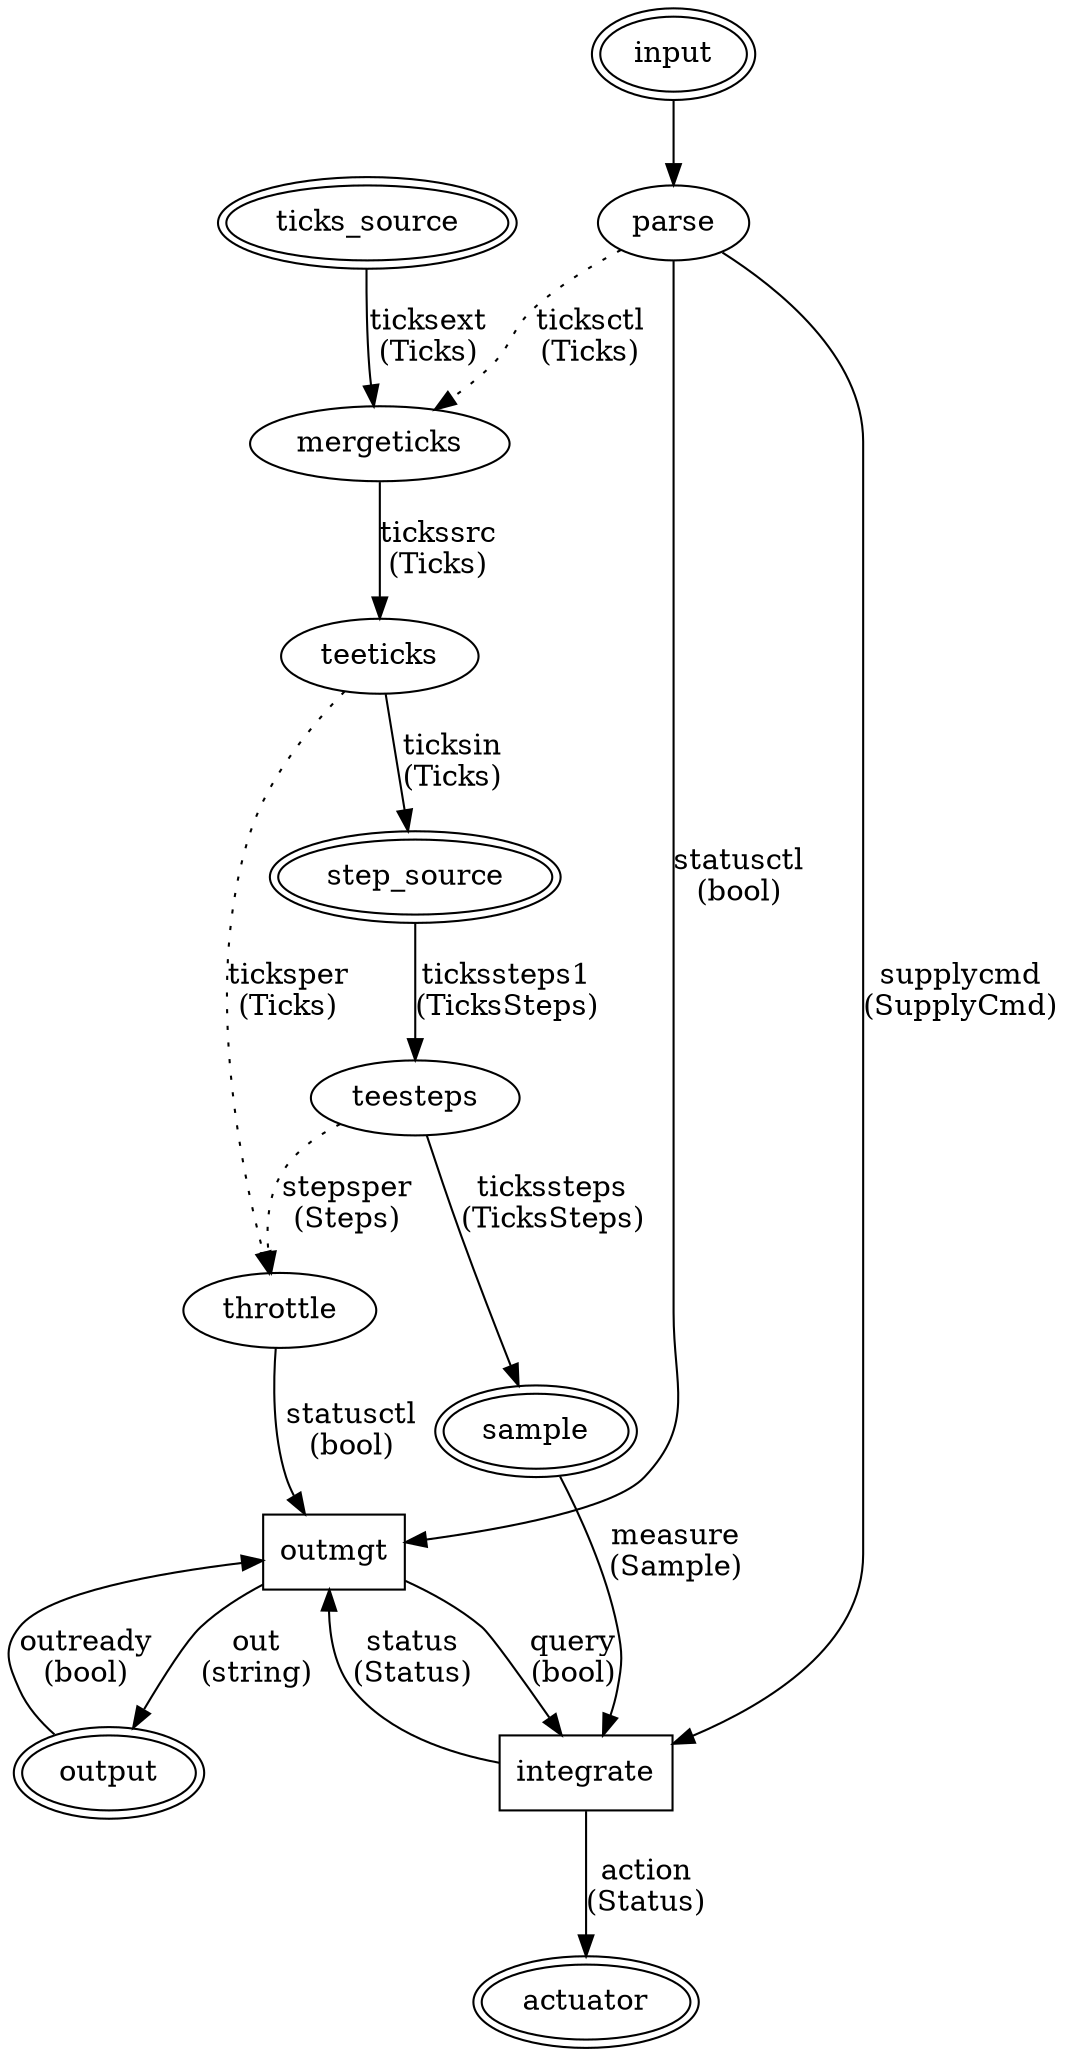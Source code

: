 digraph G {
   input [peripheries=2];
   output [peripheries=2];

//   subgraph cluster0 {
      throttle [label="throttle"];
      outmgt [shape=box];
      throttle -> outmgt [label="statusctl\n(bool)"];
//      label="report";
//   }
   integrate [shape=box];

//   subgraph cluster2 {
   ticks_source [peripheries=2];
   sample [peripheries=2];
   teeticks;
   ticks_source -> mergeticks  [label="ticksext\n(Ticks)"]
   mergeticks -> teeticks [label="tickssrc\n(Ticks)"];
   teeticks -> step_source [label="ticksin\n(Ticks)"];
   step_source [peripheries=2];
   step_source -> teesteps [label="tickssteps1\n(TicksSteps)"];
   teesteps -> sample [label="tickssteps\n(TicksSteps)"];

//   label="measure";
//   }

   input -> parse;
   parse -> integrate [label="supplycmd\n(SupplyCmd)"];
   parse -> outmgt [label="statusctl\n(bool)"];
   parse -> mergeticks [label="ticksctl\n(Ticks)",style=dotted];
   

   sample -> integrate [label="measure\n(Sample)"];
   integrate -> actuator [label="action\n(Status)"];

   actuator [peripheries=2];

   teeticks -> throttle [label="ticksper\n(Ticks)",style=dotted];
   teesteps -> throttle [label="stepsper\n(Steps)",style=dotted];

   outmgt -> integrate [label="query\n(bool)"];
   integrate -> outmgt [label="status\n(Status)"];

   output -> outmgt [label="outready\n(bool)"];
   outmgt -> output [label="out\n(string)"];
  
}